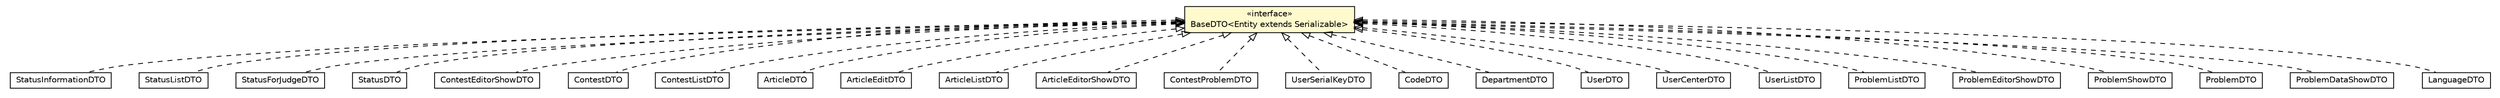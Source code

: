 #!/usr/local/bin/dot
#
# Class diagram 
# Generated by UMLGraph version 5.1 (http://www.umlgraph.org/)
#

digraph G {
	edge [fontname="Helvetica",fontsize=10,labelfontname="Helvetica",labelfontsize=10];
	node [fontname="Helvetica",fontsize=10,shape=plaintext];
	nodesep=0.25;
	ranksep=0.5;
	// cn.edu.uestc.acmicpc.db.dto.impl.status.StatusInformationDTO
	c17266 [label=<<table title="cn.edu.uestc.acmicpc.db.dto.impl.status.StatusInformationDTO" border="0" cellborder="1" cellspacing="0" cellpadding="2" port="p" href="../impl/status/StatusInformationDTO.html">
		<tr><td><table border="0" cellspacing="0" cellpadding="1">
<tr><td align="center" balign="center"> StatusInformationDTO </td></tr>
		</table></td></tr>
		</table>>, fontname="Helvetica", fontcolor="black", fontsize=10.0];
	// cn.edu.uestc.acmicpc.db.dto.impl.status.StatusListDTO
	c17268 [label=<<table title="cn.edu.uestc.acmicpc.db.dto.impl.status.StatusListDTO" border="0" cellborder="1" cellspacing="0" cellpadding="2" port="p" href="../impl/status/StatusListDTO.html">
		<tr><td><table border="0" cellspacing="0" cellpadding="1">
<tr><td align="center" balign="center"> StatusListDTO </td></tr>
		</table></td></tr>
		</table>>, fontname="Helvetica", fontcolor="black", fontsize=10.0];
	// cn.edu.uestc.acmicpc.db.dto.impl.status.StatusForJudgeDTO
	c17270 [label=<<table title="cn.edu.uestc.acmicpc.db.dto.impl.status.StatusForJudgeDTO" border="0" cellborder="1" cellspacing="0" cellpadding="2" port="p" href="../impl/status/StatusForJudgeDTO.html">
		<tr><td><table border="0" cellspacing="0" cellpadding="1">
<tr><td align="center" balign="center"> StatusForJudgeDTO </td></tr>
		</table></td></tr>
		</table>>, fontname="Helvetica", fontcolor="black", fontsize=10.0];
	// cn.edu.uestc.acmicpc.db.dto.impl.status.StatusDTO
	c17272 [label=<<table title="cn.edu.uestc.acmicpc.db.dto.impl.status.StatusDTO" border="0" cellborder="1" cellspacing="0" cellpadding="2" port="p" href="../impl/status/StatusDTO.html">
		<tr><td><table border="0" cellspacing="0" cellpadding="1">
<tr><td align="center" balign="center"> StatusDTO </td></tr>
		</table></td></tr>
		</table>>, fontname="Helvetica", fontcolor="black", fontsize=10.0];
	// cn.edu.uestc.acmicpc.db.dto.impl.contest.ContestEditorShowDTO
	c17274 [label=<<table title="cn.edu.uestc.acmicpc.db.dto.impl.contest.ContestEditorShowDTO" border="0" cellborder="1" cellspacing="0" cellpadding="2" port="p" href="../impl/contest/ContestEditorShowDTO.html">
		<tr><td><table border="0" cellspacing="0" cellpadding="1">
<tr><td align="center" balign="center"> ContestEditorShowDTO </td></tr>
		</table></td></tr>
		</table>>, fontname="Helvetica", fontcolor="black", fontsize=10.0];
	// cn.edu.uestc.acmicpc.db.dto.impl.contest.ContestDTO
	c17276 [label=<<table title="cn.edu.uestc.acmicpc.db.dto.impl.contest.ContestDTO" border="0" cellborder="1" cellspacing="0" cellpadding="2" port="p" href="../impl/contest/ContestDTO.html">
		<tr><td><table border="0" cellspacing="0" cellpadding="1">
<tr><td align="center" balign="center"> ContestDTO </td></tr>
		</table></td></tr>
		</table>>, fontname="Helvetica", fontcolor="black", fontsize=10.0];
	// cn.edu.uestc.acmicpc.db.dto.impl.contest.ContestListDTO
	c17278 [label=<<table title="cn.edu.uestc.acmicpc.db.dto.impl.contest.ContestListDTO" border="0" cellborder="1" cellspacing="0" cellpadding="2" port="p" href="../impl/contest/ContestListDTO.html">
		<tr><td><table border="0" cellspacing="0" cellpadding="1">
<tr><td align="center" balign="center"> ContestListDTO </td></tr>
		</table></td></tr>
		</table>>, fontname="Helvetica", fontcolor="black", fontsize=10.0];
	// cn.edu.uestc.acmicpc.db.dto.impl.article.ArticleDTO
	c17280 [label=<<table title="cn.edu.uestc.acmicpc.db.dto.impl.article.ArticleDTO" border="0" cellborder="1" cellspacing="0" cellpadding="2" port="p" href="../impl/article/ArticleDTO.html">
		<tr><td><table border="0" cellspacing="0" cellpadding="1">
<tr><td align="center" balign="center"> ArticleDTO </td></tr>
		</table></td></tr>
		</table>>, fontname="Helvetica", fontcolor="black", fontsize=10.0];
	// cn.edu.uestc.acmicpc.db.dto.impl.article.ArticleEditDTO
	c17282 [label=<<table title="cn.edu.uestc.acmicpc.db.dto.impl.article.ArticleEditDTO" border="0" cellborder="1" cellspacing="0" cellpadding="2" port="p" href="../impl/article/ArticleEditDTO.html">
		<tr><td><table border="0" cellspacing="0" cellpadding="1">
<tr><td align="center" balign="center"> ArticleEditDTO </td></tr>
		</table></td></tr>
		</table>>, fontname="Helvetica", fontcolor="black", fontsize=10.0];
	// cn.edu.uestc.acmicpc.db.dto.impl.article.ArticleListDTO
	c17284 [label=<<table title="cn.edu.uestc.acmicpc.db.dto.impl.article.ArticleListDTO" border="0" cellborder="1" cellspacing="0" cellpadding="2" port="p" href="../impl/article/ArticleListDTO.html">
		<tr><td><table border="0" cellspacing="0" cellpadding="1">
<tr><td align="center" balign="center"> ArticleListDTO </td></tr>
		</table></td></tr>
		</table>>, fontname="Helvetica", fontcolor="black", fontsize=10.0];
	// cn.edu.uestc.acmicpc.db.dto.impl.article.ArticleEditorShowDTO
	c17286 [label=<<table title="cn.edu.uestc.acmicpc.db.dto.impl.article.ArticleEditorShowDTO" border="0" cellborder="1" cellspacing="0" cellpadding="2" port="p" href="../impl/article/ArticleEditorShowDTO.html">
		<tr><td><table border="0" cellspacing="0" cellpadding="1">
<tr><td align="center" balign="center"> ArticleEditorShowDTO </td></tr>
		</table></td></tr>
		</table>>, fontname="Helvetica", fontcolor="black", fontsize=10.0];
	// cn.edu.uestc.acmicpc.db.dto.impl.contestProblem.ContestProblemDTO
	c17288 [label=<<table title="cn.edu.uestc.acmicpc.db.dto.impl.contestProblem.ContestProblemDTO" border="0" cellborder="1" cellspacing="0" cellpadding="2" port="p" href="../impl/contestProblem/ContestProblemDTO.html">
		<tr><td><table border="0" cellspacing="0" cellpadding="1">
<tr><td align="center" balign="center"> ContestProblemDTO </td></tr>
		</table></td></tr>
		</table>>, fontname="Helvetica", fontcolor="black", fontsize=10.0];
	// cn.edu.uestc.acmicpc.db.dto.impl.userSerialKey.UserSerialKeyDTO
	c17290 [label=<<table title="cn.edu.uestc.acmicpc.db.dto.impl.userSerialKey.UserSerialKeyDTO" border="0" cellborder="1" cellspacing="0" cellpadding="2" port="p" href="../impl/userSerialKey/UserSerialKeyDTO.html">
		<tr><td><table border="0" cellspacing="0" cellpadding="1">
<tr><td align="center" balign="center"> UserSerialKeyDTO </td></tr>
		</table></td></tr>
		</table>>, fontname="Helvetica", fontcolor="black", fontsize=10.0];
	// cn.edu.uestc.acmicpc.db.dto.impl.code.CodeDTO
	c17292 [label=<<table title="cn.edu.uestc.acmicpc.db.dto.impl.code.CodeDTO" border="0" cellborder="1" cellspacing="0" cellpadding="2" port="p" href="../impl/code/CodeDTO.html">
		<tr><td><table border="0" cellspacing="0" cellpadding="1">
<tr><td align="center" balign="center"> CodeDTO </td></tr>
		</table></td></tr>
		</table>>, fontname="Helvetica", fontcolor="black", fontsize=10.0];
	// cn.edu.uestc.acmicpc.db.dto.impl.department.DepartmentDTO
	c17294 [label=<<table title="cn.edu.uestc.acmicpc.db.dto.impl.department.DepartmentDTO" border="0" cellborder="1" cellspacing="0" cellpadding="2" port="p" href="../impl/department/DepartmentDTO.html">
		<tr><td><table border="0" cellspacing="0" cellpadding="1">
<tr><td align="center" balign="center"> DepartmentDTO </td></tr>
		</table></td></tr>
		</table>>, fontname="Helvetica", fontcolor="black", fontsize=10.0];
	// cn.edu.uestc.acmicpc.db.dto.impl.user.UserDTO
	c17296 [label=<<table title="cn.edu.uestc.acmicpc.db.dto.impl.user.UserDTO" border="0" cellborder="1" cellspacing="0" cellpadding="2" port="p" href="../impl/user/UserDTO.html">
		<tr><td><table border="0" cellspacing="0" cellpadding="1">
<tr><td align="center" balign="center"> UserDTO </td></tr>
		</table></td></tr>
		</table>>, fontname="Helvetica", fontcolor="black", fontsize=10.0];
	// cn.edu.uestc.acmicpc.db.dto.impl.user.UserCenterDTO
	c17304 [label=<<table title="cn.edu.uestc.acmicpc.db.dto.impl.user.UserCenterDTO" border="0" cellborder="1" cellspacing="0" cellpadding="2" port="p" href="../impl/user/UserCenterDTO.html">
		<tr><td><table border="0" cellspacing="0" cellpadding="1">
<tr><td align="center" balign="center"> UserCenterDTO </td></tr>
		</table></td></tr>
		</table>>, fontname="Helvetica", fontcolor="black", fontsize=10.0];
	// cn.edu.uestc.acmicpc.db.dto.impl.user.UserListDTO
	c17310 [label=<<table title="cn.edu.uestc.acmicpc.db.dto.impl.user.UserListDTO" border="0" cellborder="1" cellspacing="0" cellpadding="2" port="p" href="../impl/user/UserListDTO.html">
		<tr><td><table border="0" cellspacing="0" cellpadding="1">
<tr><td align="center" balign="center"> UserListDTO </td></tr>
		</table></td></tr>
		</table>>, fontname="Helvetica", fontcolor="black", fontsize=10.0];
	// cn.edu.uestc.acmicpc.db.dto.impl.problem.ProblemListDTO
	c17312 [label=<<table title="cn.edu.uestc.acmicpc.db.dto.impl.problem.ProblemListDTO" border="0" cellborder="1" cellspacing="0" cellpadding="2" port="p" href="../impl/problem/ProblemListDTO.html">
		<tr><td><table border="0" cellspacing="0" cellpadding="1">
<tr><td align="center" balign="center"> ProblemListDTO </td></tr>
		</table></td></tr>
		</table>>, fontname="Helvetica", fontcolor="black", fontsize=10.0];
	// cn.edu.uestc.acmicpc.db.dto.impl.problem.ProblemEditorShowDTO
	c17314 [label=<<table title="cn.edu.uestc.acmicpc.db.dto.impl.problem.ProblemEditorShowDTO" border="0" cellborder="1" cellspacing="0" cellpadding="2" port="p" href="../impl/problem/ProblemEditorShowDTO.html">
		<tr><td><table border="0" cellspacing="0" cellpadding="1">
<tr><td align="center" balign="center"> ProblemEditorShowDTO </td></tr>
		</table></td></tr>
		</table>>, fontname="Helvetica", fontcolor="black", fontsize=10.0];
	// cn.edu.uestc.acmicpc.db.dto.impl.problem.ProblemShowDTO
	c17318 [label=<<table title="cn.edu.uestc.acmicpc.db.dto.impl.problem.ProblemShowDTO" border="0" cellborder="1" cellspacing="0" cellpadding="2" port="p" href="../impl/problem/ProblemShowDTO.html">
		<tr><td><table border="0" cellspacing="0" cellpadding="1">
<tr><td align="center" balign="center"> ProblemShowDTO </td></tr>
		</table></td></tr>
		</table>>, fontname="Helvetica", fontcolor="black", fontsize=10.0];
	// cn.edu.uestc.acmicpc.db.dto.impl.problem.ProblemDTO
	c17320 [label=<<table title="cn.edu.uestc.acmicpc.db.dto.impl.problem.ProblemDTO" border="0" cellborder="1" cellspacing="0" cellpadding="2" port="p" href="../impl/problem/ProblemDTO.html">
		<tr><td><table border="0" cellspacing="0" cellpadding="1">
<tr><td align="center" balign="center"> ProblemDTO </td></tr>
		</table></td></tr>
		</table>>, fontname="Helvetica", fontcolor="black", fontsize=10.0];
	// cn.edu.uestc.acmicpc.db.dto.impl.problem.ProblemDataShowDTO
	c17324 [label=<<table title="cn.edu.uestc.acmicpc.db.dto.impl.problem.ProblemDataShowDTO" border="0" cellborder="1" cellspacing="0" cellpadding="2" port="p" href="../impl/problem/ProblemDataShowDTO.html">
		<tr><td><table border="0" cellspacing="0" cellpadding="1">
<tr><td align="center" balign="center"> ProblemDataShowDTO </td></tr>
		</table></td></tr>
		</table>>, fontname="Helvetica", fontcolor="black", fontsize=10.0];
	// cn.edu.uestc.acmicpc.db.dto.impl.language.LanguageDTO
	c17326 [label=<<table title="cn.edu.uestc.acmicpc.db.dto.impl.language.LanguageDTO" border="0" cellborder="1" cellspacing="0" cellpadding="2" port="p" href="../impl/language/LanguageDTO.html">
		<tr><td><table border="0" cellspacing="0" cellpadding="1">
<tr><td align="center" balign="center"> LanguageDTO </td></tr>
		</table></td></tr>
		</table>>, fontname="Helvetica", fontcolor="black", fontsize=10.0];
	// cn.edu.uestc.acmicpc.db.dto.base.BaseDTO<Entity extends java.io.Serializable>
	c17329 [label=<<table title="cn.edu.uestc.acmicpc.db.dto.base.BaseDTO" border="0" cellborder="1" cellspacing="0" cellpadding="2" port="p" bgcolor="lemonChiffon" href="./BaseDTO.html">
		<tr><td><table border="0" cellspacing="0" cellpadding="1">
<tr><td align="center" balign="center"> &#171;interface&#187; </td></tr>
<tr><td align="center" balign="center"> BaseDTO&lt;Entity extends Serializable&gt; </td></tr>
		</table></td></tr>
		</table>>, fontname="Helvetica", fontcolor="black", fontsize=10.0];
	//cn.edu.uestc.acmicpc.db.dto.impl.status.StatusInformationDTO implements cn.edu.uestc.acmicpc.db.dto.base.BaseDTO<Entity extends java.io.Serializable>
	c17329:p -> c17266:p [dir=back,arrowtail=empty,style=dashed];
	//cn.edu.uestc.acmicpc.db.dto.impl.status.StatusListDTO implements cn.edu.uestc.acmicpc.db.dto.base.BaseDTO<Entity extends java.io.Serializable>
	c17329:p -> c17268:p [dir=back,arrowtail=empty,style=dashed];
	//cn.edu.uestc.acmicpc.db.dto.impl.status.StatusForJudgeDTO implements cn.edu.uestc.acmicpc.db.dto.base.BaseDTO<Entity extends java.io.Serializable>
	c17329:p -> c17270:p [dir=back,arrowtail=empty,style=dashed];
	//cn.edu.uestc.acmicpc.db.dto.impl.status.StatusDTO implements cn.edu.uestc.acmicpc.db.dto.base.BaseDTO<Entity extends java.io.Serializable>
	c17329:p -> c17272:p [dir=back,arrowtail=empty,style=dashed];
	//cn.edu.uestc.acmicpc.db.dto.impl.contest.ContestEditorShowDTO implements cn.edu.uestc.acmicpc.db.dto.base.BaseDTO<Entity extends java.io.Serializable>
	c17329:p -> c17274:p [dir=back,arrowtail=empty,style=dashed];
	//cn.edu.uestc.acmicpc.db.dto.impl.contest.ContestDTO implements cn.edu.uestc.acmicpc.db.dto.base.BaseDTO<Entity extends java.io.Serializable>
	c17329:p -> c17276:p [dir=back,arrowtail=empty,style=dashed];
	//cn.edu.uestc.acmicpc.db.dto.impl.contest.ContestListDTO implements cn.edu.uestc.acmicpc.db.dto.base.BaseDTO<Entity extends java.io.Serializable>
	c17329:p -> c17278:p [dir=back,arrowtail=empty,style=dashed];
	//cn.edu.uestc.acmicpc.db.dto.impl.article.ArticleDTO implements cn.edu.uestc.acmicpc.db.dto.base.BaseDTO<Entity extends java.io.Serializable>
	c17329:p -> c17280:p [dir=back,arrowtail=empty,style=dashed];
	//cn.edu.uestc.acmicpc.db.dto.impl.article.ArticleEditDTO implements cn.edu.uestc.acmicpc.db.dto.base.BaseDTO<Entity extends java.io.Serializable>
	c17329:p -> c17282:p [dir=back,arrowtail=empty,style=dashed];
	//cn.edu.uestc.acmicpc.db.dto.impl.article.ArticleListDTO implements cn.edu.uestc.acmicpc.db.dto.base.BaseDTO<Entity extends java.io.Serializable>
	c17329:p -> c17284:p [dir=back,arrowtail=empty,style=dashed];
	//cn.edu.uestc.acmicpc.db.dto.impl.article.ArticleEditorShowDTO implements cn.edu.uestc.acmicpc.db.dto.base.BaseDTO<Entity extends java.io.Serializable>
	c17329:p -> c17286:p [dir=back,arrowtail=empty,style=dashed];
	//cn.edu.uestc.acmicpc.db.dto.impl.contestProblem.ContestProblemDTO implements cn.edu.uestc.acmicpc.db.dto.base.BaseDTO<Entity extends java.io.Serializable>
	c17329:p -> c17288:p [dir=back,arrowtail=empty,style=dashed];
	//cn.edu.uestc.acmicpc.db.dto.impl.userSerialKey.UserSerialKeyDTO implements cn.edu.uestc.acmicpc.db.dto.base.BaseDTO<Entity extends java.io.Serializable>
	c17329:p -> c17290:p [dir=back,arrowtail=empty,style=dashed];
	//cn.edu.uestc.acmicpc.db.dto.impl.code.CodeDTO implements cn.edu.uestc.acmicpc.db.dto.base.BaseDTO<Entity extends java.io.Serializable>
	c17329:p -> c17292:p [dir=back,arrowtail=empty,style=dashed];
	//cn.edu.uestc.acmicpc.db.dto.impl.department.DepartmentDTO implements cn.edu.uestc.acmicpc.db.dto.base.BaseDTO<Entity extends java.io.Serializable>
	c17329:p -> c17294:p [dir=back,arrowtail=empty,style=dashed];
	//cn.edu.uestc.acmicpc.db.dto.impl.user.UserDTO implements cn.edu.uestc.acmicpc.db.dto.base.BaseDTO<Entity extends java.io.Serializable>
	c17329:p -> c17296:p [dir=back,arrowtail=empty,style=dashed];
	//cn.edu.uestc.acmicpc.db.dto.impl.user.UserCenterDTO implements cn.edu.uestc.acmicpc.db.dto.base.BaseDTO<Entity extends java.io.Serializable>
	c17329:p -> c17304:p [dir=back,arrowtail=empty,style=dashed];
	//cn.edu.uestc.acmicpc.db.dto.impl.user.UserListDTO implements cn.edu.uestc.acmicpc.db.dto.base.BaseDTO<Entity extends java.io.Serializable>
	c17329:p -> c17310:p [dir=back,arrowtail=empty,style=dashed];
	//cn.edu.uestc.acmicpc.db.dto.impl.problem.ProblemListDTO implements cn.edu.uestc.acmicpc.db.dto.base.BaseDTO<Entity extends java.io.Serializable>
	c17329:p -> c17312:p [dir=back,arrowtail=empty,style=dashed];
	//cn.edu.uestc.acmicpc.db.dto.impl.problem.ProblemEditorShowDTO implements cn.edu.uestc.acmicpc.db.dto.base.BaseDTO<Entity extends java.io.Serializable>
	c17329:p -> c17314:p [dir=back,arrowtail=empty,style=dashed];
	//cn.edu.uestc.acmicpc.db.dto.impl.problem.ProblemShowDTO implements cn.edu.uestc.acmicpc.db.dto.base.BaseDTO<Entity extends java.io.Serializable>
	c17329:p -> c17318:p [dir=back,arrowtail=empty,style=dashed];
	//cn.edu.uestc.acmicpc.db.dto.impl.problem.ProblemDTO implements cn.edu.uestc.acmicpc.db.dto.base.BaseDTO<Entity extends java.io.Serializable>
	c17329:p -> c17320:p [dir=back,arrowtail=empty,style=dashed];
	//cn.edu.uestc.acmicpc.db.dto.impl.problem.ProblemDataShowDTO implements cn.edu.uestc.acmicpc.db.dto.base.BaseDTO<Entity extends java.io.Serializable>
	c17329:p -> c17324:p [dir=back,arrowtail=empty,style=dashed];
	//cn.edu.uestc.acmicpc.db.dto.impl.language.LanguageDTO implements cn.edu.uestc.acmicpc.db.dto.base.BaseDTO<Entity extends java.io.Serializable>
	c17329:p -> c17326:p [dir=back,arrowtail=empty,style=dashed];
}

